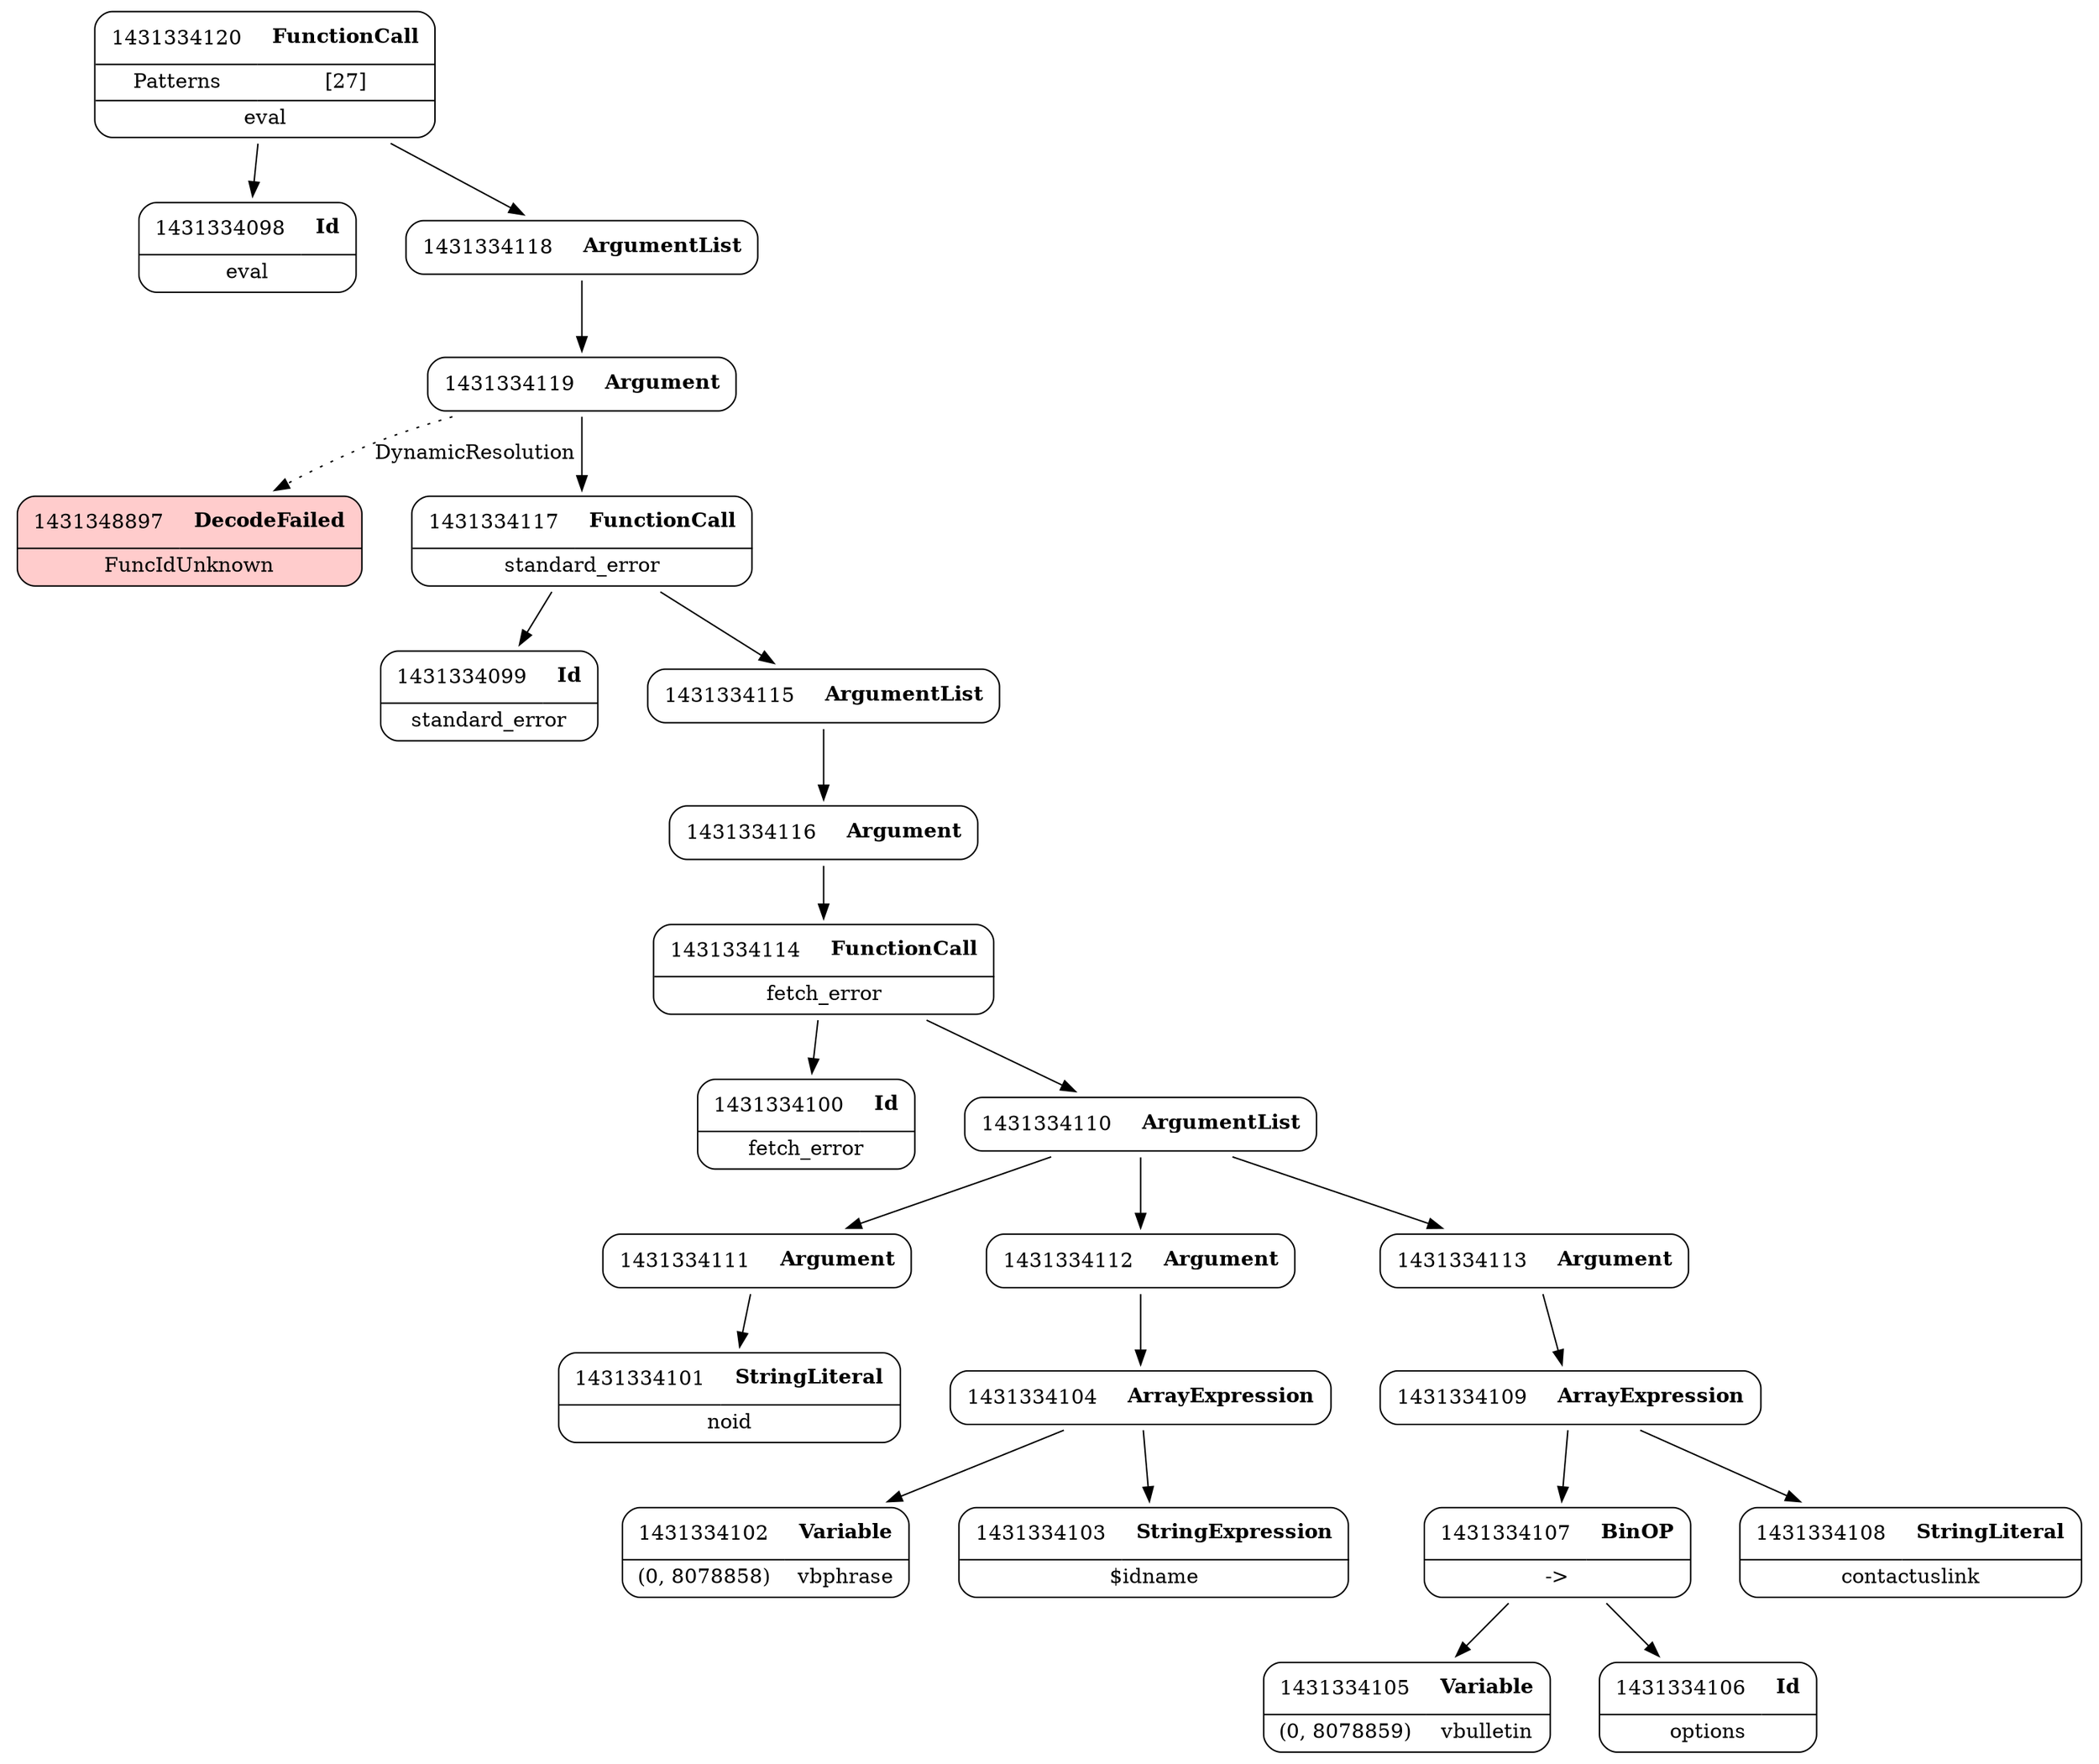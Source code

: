 digraph ast {
node [shape=none];
1431334098 [label=<<TABLE border='1' cellspacing='0' cellpadding='10' style='rounded' ><TR><TD border='0'>1431334098</TD><TD border='0'><B>Id</B></TD></TR><HR/><TR><TD border='0' cellpadding='5' colspan='2'>eval</TD></TR></TABLE>>];
1431334099 [label=<<TABLE border='1' cellspacing='0' cellpadding='10' style='rounded' ><TR><TD border='0'>1431334099</TD><TD border='0'><B>Id</B></TD></TR><HR/><TR><TD border='0' cellpadding='5' colspan='2'>standard_error</TD></TR></TABLE>>];
1431334100 [label=<<TABLE border='1' cellspacing='0' cellpadding='10' style='rounded' ><TR><TD border='0'>1431334100</TD><TD border='0'><B>Id</B></TD></TR><HR/><TR><TD border='0' cellpadding='5' colspan='2'>fetch_error</TD></TR></TABLE>>];
1431334101 [label=<<TABLE border='1' cellspacing='0' cellpadding='10' style='rounded' ><TR><TD border='0'>1431334101</TD><TD border='0'><B>StringLiteral</B></TD></TR><HR/><TR><TD border='0' cellpadding='5' colspan='2'>noid</TD></TR></TABLE>>];
1431334102 [label=<<TABLE border='1' cellspacing='0' cellpadding='10' style='rounded' ><TR><TD border='0'>1431334102</TD><TD border='0'><B>Variable</B></TD></TR><HR/><TR><TD border='0' cellpadding='5'>(0, 8078858)</TD><TD border='0' cellpadding='5'>vbphrase</TD></TR></TABLE>>];
1431334103 [label=<<TABLE border='1' cellspacing='0' cellpadding='10' style='rounded' ><TR><TD border='0'>1431334103</TD><TD border='0'><B>StringExpression</B></TD></TR><HR/><TR><TD border='0' cellpadding='5' colspan='2'>$idname</TD></TR></TABLE>>];
1431334104 [label=<<TABLE border='1' cellspacing='0' cellpadding='10' style='rounded' ><TR><TD border='0'>1431334104</TD><TD border='0'><B>ArrayExpression</B></TD></TR></TABLE>>];
1431334104 -> 1431334102 [weight=2];
1431334104 -> 1431334103 [weight=2];
1431334105 [label=<<TABLE border='1' cellspacing='0' cellpadding='10' style='rounded' ><TR><TD border='0'>1431334105</TD><TD border='0'><B>Variable</B></TD></TR><HR/><TR><TD border='0' cellpadding='5'>(0, 8078859)</TD><TD border='0' cellpadding='5'>vbulletin</TD></TR></TABLE>>];
1431334106 [label=<<TABLE border='1' cellspacing='0' cellpadding='10' style='rounded' ><TR><TD border='0'>1431334106</TD><TD border='0'><B>Id</B></TD></TR><HR/><TR><TD border='0' cellpadding='5' colspan='2'>options</TD></TR></TABLE>>];
1431334107 [label=<<TABLE border='1' cellspacing='0' cellpadding='10' style='rounded' ><TR><TD border='0'>1431334107</TD><TD border='0'><B>BinOP</B></TD></TR><HR/><TR><TD border='0' cellpadding='5' colspan='2'>-&gt;</TD></TR></TABLE>>];
1431334107 -> 1431334105 [weight=2];
1431334107 -> 1431334106 [weight=2];
1431334108 [label=<<TABLE border='1' cellspacing='0' cellpadding='10' style='rounded' ><TR><TD border='0'>1431334108</TD><TD border='0'><B>StringLiteral</B></TD></TR><HR/><TR><TD border='0' cellpadding='5' colspan='2'>contactuslink</TD></TR></TABLE>>];
1431334109 [label=<<TABLE border='1' cellspacing='0' cellpadding='10' style='rounded' ><TR><TD border='0'>1431334109</TD><TD border='0'><B>ArrayExpression</B></TD></TR></TABLE>>];
1431334109 -> 1431334107 [weight=2];
1431334109 -> 1431334108 [weight=2];
1431334110 [label=<<TABLE border='1' cellspacing='0' cellpadding='10' style='rounded' ><TR><TD border='0'>1431334110</TD><TD border='0'><B>ArgumentList</B></TD></TR></TABLE>>];
1431334110 -> 1431334111 [weight=2];
1431334110 -> 1431334112 [weight=2];
1431334110 -> 1431334113 [weight=2];
1431334111 [label=<<TABLE border='1' cellspacing='0' cellpadding='10' style='rounded' ><TR><TD border='0'>1431334111</TD><TD border='0'><B>Argument</B></TD></TR></TABLE>>];
1431334111 -> 1431334101 [weight=2];
1431334112 [label=<<TABLE border='1' cellspacing='0' cellpadding='10' style='rounded' ><TR><TD border='0'>1431334112</TD><TD border='0'><B>Argument</B></TD></TR></TABLE>>];
1431334112 -> 1431334104 [weight=2];
1431334113 [label=<<TABLE border='1' cellspacing='0' cellpadding='10' style='rounded' ><TR><TD border='0'>1431334113</TD><TD border='0'><B>Argument</B></TD></TR></TABLE>>];
1431334113 -> 1431334109 [weight=2];
1431348897 [label=<<TABLE border='1' cellspacing='0' cellpadding='10' style='rounded' bgcolor='#FFCCCC' ><TR><TD border='0'>1431348897</TD><TD border='0'><B>DecodeFailed</B></TD></TR><HR/><TR><TD border='0' cellpadding='5' colspan='2'>FuncIdUnknown</TD></TR></TABLE>>];
1431334114 [label=<<TABLE border='1' cellspacing='0' cellpadding='10' style='rounded' ><TR><TD border='0'>1431334114</TD><TD border='0'><B>FunctionCall</B></TD></TR><HR/><TR><TD border='0' cellpadding='5' colspan='2'>fetch_error</TD></TR></TABLE>>];
1431334114 -> 1431334100 [weight=2];
1431334114 -> 1431334110 [weight=2];
1431334115 [label=<<TABLE border='1' cellspacing='0' cellpadding='10' style='rounded' ><TR><TD border='0'>1431334115</TD><TD border='0'><B>ArgumentList</B></TD></TR></TABLE>>];
1431334115 -> 1431334116 [weight=2];
1431334116 [label=<<TABLE border='1' cellspacing='0' cellpadding='10' style='rounded' ><TR><TD border='0'>1431334116</TD><TD border='0'><B>Argument</B></TD></TR></TABLE>>];
1431334116 -> 1431334114 [weight=2];
1431334117 [label=<<TABLE border='1' cellspacing='0' cellpadding='10' style='rounded' ><TR><TD border='0'>1431334117</TD><TD border='0'><B>FunctionCall</B></TD></TR><HR/><TR><TD border='0' cellpadding='5' colspan='2'>standard_error</TD></TR></TABLE>>];
1431334117 -> 1431334099 [weight=2];
1431334117 -> 1431334115 [weight=2];
1431334118 [label=<<TABLE border='1' cellspacing='0' cellpadding='10' style='rounded' ><TR><TD border='0'>1431334118</TD><TD border='0'><B>ArgumentList</B></TD></TR></TABLE>>];
1431334118 -> 1431334119 [weight=2];
1431334119 [label=<<TABLE border='1' cellspacing='0' cellpadding='10' style='rounded' ><TR><TD border='0'>1431334119</TD><TD border='0'><B>Argument</B></TD></TR></TABLE>>];
1431334119 -> 1431334117 [weight=2];
1431334119 -> 1431348897 [style=dotted,label=DynamicResolution];
1431334120 [label=<<TABLE border='1' cellspacing='0' cellpadding='10' style='rounded' ><TR><TD border='0'>1431334120</TD><TD border='0'><B>FunctionCall</B></TD></TR><HR/><TR><TD border='0' cellpadding='5'>Patterns</TD><TD border='0' cellpadding='5'>[27]</TD></TR><HR/><TR><TD border='0' cellpadding='5' colspan='2'>eval</TD></TR></TABLE>>];
1431334120 -> 1431334098 [weight=2];
1431334120 -> 1431334118 [weight=2];
}
